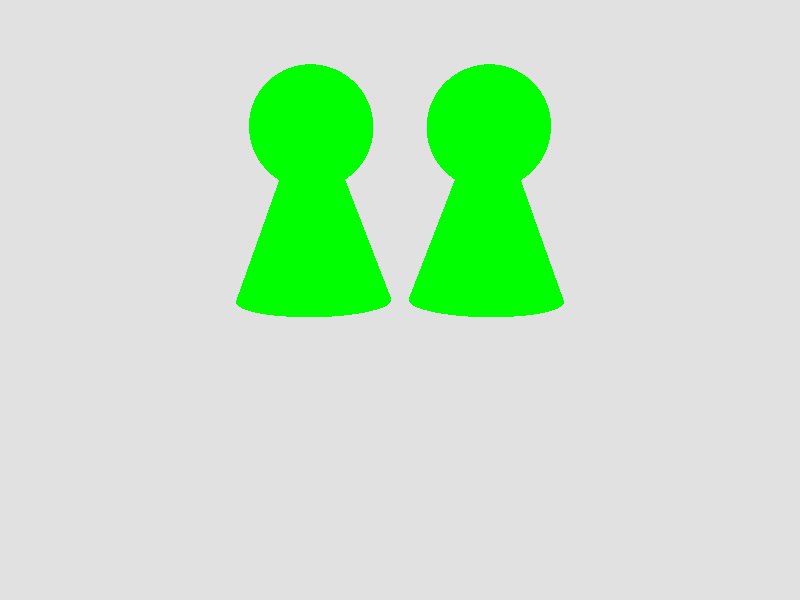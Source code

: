 #include "colors.inc"
#include "glass.inc"
#include "textures.inc"

camera {
	location <0, 1.5, -7>
	look_at 0
	angle 36
}

background { color Grey }
light_source { <20,10,-10> White }

union {
	sphere { <0,1,0>, 0.35 }
	cone { <0,0,0>, 0.45, <0,1.2,0>, 0 }
	texture { Glass3 }
	translate <-0.5, 0, 0>
	pigment { color Green transmit 0.7 }
}

merge {
	sphere { <0,1,0>, 0.35 }
	cone { <0,0,0>, 0.45, <0,1.2,0>, 0 }
	texture { Glass3 }
	translate <0.5,0,0>
	pigment { color Green transmit 0.7 }
}
